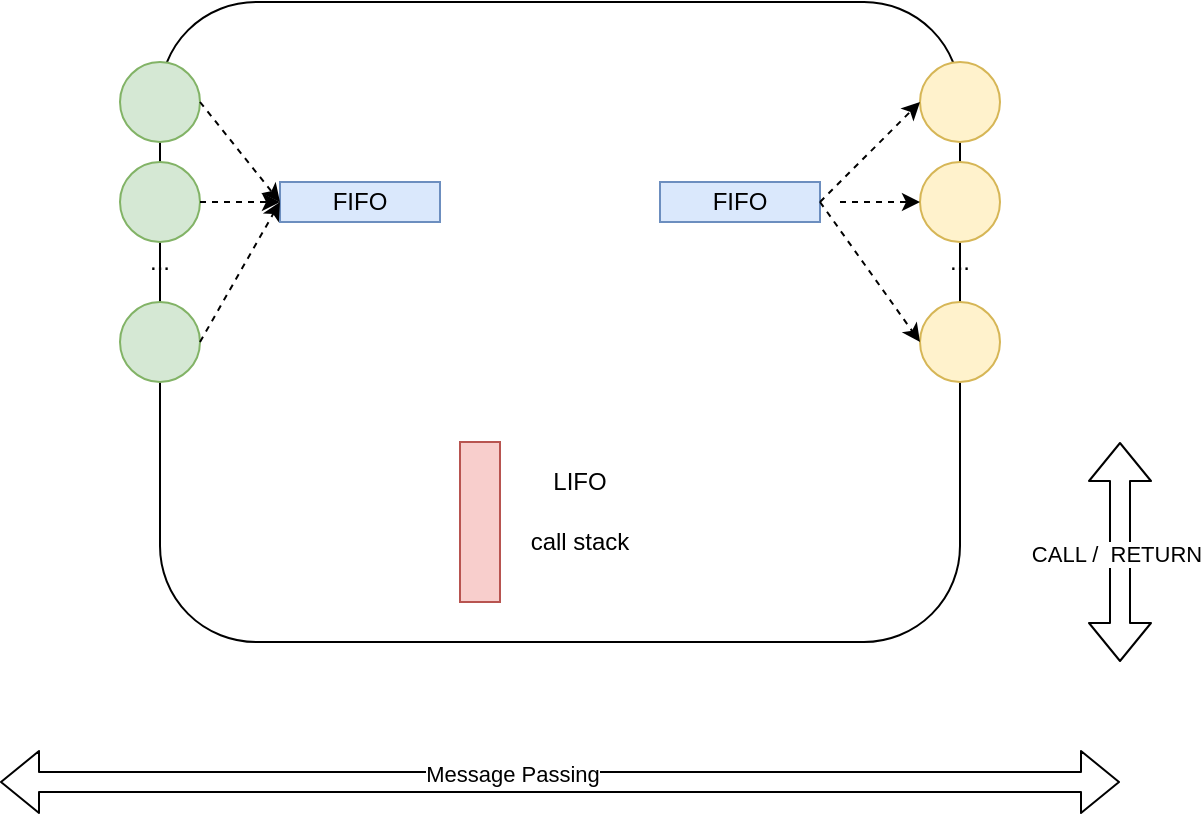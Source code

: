 <mxfile version="14.6.13" type="device"><diagram id="MsKlPAvt3uQtAIYQ-dRW" name="Page-1"><mxGraphModel dx="1106" dy="776" grid="1" gridSize="10" guides="1" tooltips="1" connect="1" arrows="1" fold="1" page="1" pageScale="1" pageWidth="1100" pageHeight="850" math="0" shadow="0"><root><mxCell id="0"/><mxCell id="1" parent="0"/><mxCell id="uCX8rkPAug5YEU9NDvtN-1" value="" style="rounded=1;whiteSpace=wrap;html=1;" vertex="1" parent="1"><mxGeometry x="200" y="110" width="400" height="320" as="geometry"/></mxCell><mxCell id="uCX8rkPAug5YEU9NDvtN-2" value="" style="ellipse;whiteSpace=wrap;html=1;aspect=fixed;fillColor=#d5e8d4;strokeColor=#82b366;" vertex="1" parent="1"><mxGeometry x="180" y="140" width="40" height="40" as="geometry"/></mxCell><mxCell id="uCX8rkPAug5YEU9NDvtN-4" value="FIFO" style="rounded=0;whiteSpace=wrap;html=1;fillColor=#dae8fc;strokeColor=#6c8ebf;" vertex="1" parent="1"><mxGeometry x="260" y="200" width="80" height="20" as="geometry"/></mxCell><mxCell id="uCX8rkPAug5YEU9NDvtN-5" value="" style="ellipse;whiteSpace=wrap;html=1;aspect=fixed;fillColor=#d5e8d4;strokeColor=#82b366;" vertex="1" parent="1"><mxGeometry x="180" y="190" width="40" height="40" as="geometry"/></mxCell><mxCell id="uCX8rkPAug5YEU9NDvtN-6" value="" style="ellipse;whiteSpace=wrap;html=1;aspect=fixed;fillColor=#d5e8d4;strokeColor=#82b366;" vertex="1" parent="1"><mxGeometry x="180" y="260" width="40" height="40" as="geometry"/></mxCell><mxCell id="uCX8rkPAug5YEU9NDvtN-7" value="..." style="rounded=0;whiteSpace=wrap;html=1;fillColor=none;strokeColor=none;" vertex="1" parent="1"><mxGeometry x="180" y="230" width="40" height="20" as="geometry"/></mxCell><mxCell id="uCX8rkPAug5YEU9NDvtN-12" value="" style="ellipse;whiteSpace=wrap;html=1;aspect=fixed;fillColor=#fff2cc;strokeColor=#d6b656;" vertex="1" parent="1"><mxGeometry x="580" y="140" width="40" height="40" as="geometry"/></mxCell><mxCell id="uCX8rkPAug5YEU9NDvtN-13" value="" style="ellipse;whiteSpace=wrap;html=1;aspect=fixed;fillColor=#fff2cc;strokeColor=#d6b656;" vertex="1" parent="1"><mxGeometry x="580" y="190" width="40" height="40" as="geometry"/></mxCell><mxCell id="uCX8rkPAug5YEU9NDvtN-14" value="" style="ellipse;whiteSpace=wrap;html=1;aspect=fixed;fillColor=#fff2cc;strokeColor=#d6b656;" vertex="1" parent="1"><mxGeometry x="580" y="260" width="40" height="40" as="geometry"/></mxCell><mxCell id="uCX8rkPAug5YEU9NDvtN-15" value="..." style="rounded=0;whiteSpace=wrap;html=1;fillColor=none;strokeColor=none;" vertex="1" parent="1"><mxGeometry x="580" y="230" width="40" height="20" as="geometry"/></mxCell><mxCell id="uCX8rkPAug5YEU9NDvtN-16" value="FIFO" style="rounded=0;whiteSpace=wrap;html=1;fillColor=#dae8fc;strokeColor=#6c8ebf;" vertex="1" parent="1"><mxGeometry x="450" y="200" width="80" height="20" as="geometry"/></mxCell><mxCell id="uCX8rkPAug5YEU9NDvtN-17" value="" style="rounded=0;whiteSpace=wrap;html=1;fillColor=#f8cecc;strokeColor=#b85450;" vertex="1" parent="1"><mxGeometry x="350" y="330" width="20" height="80" as="geometry"/></mxCell><mxCell id="uCX8rkPAug5YEU9NDvtN-18" value="LIFO" style="rounded=0;whiteSpace=wrap;html=1;fillColor=none;strokeColor=none;" vertex="1" parent="1"><mxGeometry x="370" y="340" width="80" height="20" as="geometry"/></mxCell><mxCell id="uCX8rkPAug5YEU9NDvtN-19" value="call stack" style="rounded=0;whiteSpace=wrap;html=1;fillColor=none;strokeColor=none;" vertex="1" parent="1"><mxGeometry x="370" y="370" width="80" height="20" as="geometry"/></mxCell><mxCell id="uCX8rkPAug5YEU9NDvtN-20" value="" style="shape=flexArrow;endArrow=classic;startArrow=classic;html=1;" edge="1" parent="1"><mxGeometry width="100" height="100" relative="1" as="geometry"><mxPoint x="680" y="440" as="sourcePoint"/><mxPoint x="680" y="330" as="targetPoint"/></mxGeometry></mxCell><mxCell id="uCX8rkPAug5YEU9NDvtN-21" value="CALL /&amp;nbsp; RETURN" style="edgeLabel;html=1;align=center;verticalAlign=middle;resizable=0;points=[];" vertex="1" connectable="0" parent="uCX8rkPAug5YEU9NDvtN-20"><mxGeometry x="-0.018" y="2" relative="1" as="geometry"><mxPoint as="offset"/></mxGeometry></mxCell><mxCell id="uCX8rkPAug5YEU9NDvtN-22" value="" style="shape=flexArrow;endArrow=classic;startArrow=classic;html=1;" edge="1" parent="1"><mxGeometry width="100" height="100" relative="1" as="geometry"><mxPoint x="120" y="500" as="sourcePoint"/><mxPoint x="680" y="500" as="targetPoint"/></mxGeometry></mxCell><mxCell id="uCX8rkPAug5YEU9NDvtN-23" value="Message Passing" style="edgeLabel;html=1;align=center;verticalAlign=middle;resizable=0;points=[];" vertex="1" connectable="0" parent="uCX8rkPAug5YEU9NDvtN-22"><mxGeometry x="-0.086" y="4" relative="1" as="geometry"><mxPoint as="offset"/></mxGeometry></mxCell><mxCell id="uCX8rkPAug5YEU9NDvtN-25" value="" style="endArrow=classic;html=1;exitX=1;exitY=0.5;exitDx=0;exitDy=0;entryX=0;entryY=0.5;entryDx=0;entryDy=0;dashed=1;" edge="1" parent="1" source="uCX8rkPAug5YEU9NDvtN-2" target="uCX8rkPAug5YEU9NDvtN-4"><mxGeometry width="50" height="50" relative="1" as="geometry"><mxPoint x="530" y="500" as="sourcePoint"/><mxPoint x="580" y="450" as="targetPoint"/></mxGeometry></mxCell><mxCell id="uCX8rkPAug5YEU9NDvtN-26" value="" style="endArrow=classic;html=1;exitX=1;exitY=0.5;exitDx=0;exitDy=0;entryX=0;entryY=0.5;entryDx=0;entryDy=0;dashed=1;" edge="1" parent="1" source="uCX8rkPAug5YEU9NDvtN-6" target="uCX8rkPAug5YEU9NDvtN-4"><mxGeometry width="50" height="50" relative="1" as="geometry"><mxPoint x="230" y="170" as="sourcePoint"/><mxPoint x="270" y="220" as="targetPoint"/></mxGeometry></mxCell><mxCell id="uCX8rkPAug5YEU9NDvtN-27" value="" style="endArrow=classic;html=1;exitX=1;exitY=0.5;exitDx=0;exitDy=0;entryX=0;entryY=0.5;entryDx=0;entryDy=0;dashed=1;" edge="1" parent="1" source="uCX8rkPAug5YEU9NDvtN-5" target="uCX8rkPAug5YEU9NDvtN-4"><mxGeometry width="50" height="50" relative="1" as="geometry"><mxPoint x="240" y="180" as="sourcePoint"/><mxPoint x="280" y="230" as="targetPoint"/></mxGeometry></mxCell><mxCell id="uCX8rkPAug5YEU9NDvtN-28" value="" style="endArrow=classic;html=1;exitX=1;exitY=0.5;exitDx=0;exitDy=0;entryX=0;entryY=0.5;entryDx=0;entryDy=0;dashed=1;" edge="1" parent="1" source="uCX8rkPAug5YEU9NDvtN-16" target="uCX8rkPAug5YEU9NDvtN-12"><mxGeometry width="50" height="50" relative="1" as="geometry"><mxPoint x="230" y="290" as="sourcePoint"/><mxPoint x="270" y="220" as="targetPoint"/></mxGeometry></mxCell><mxCell id="uCX8rkPAug5YEU9NDvtN-29" value="" style="endArrow=classic;html=1;entryX=0;entryY=0.5;entryDx=0;entryDy=0;dashed=1;" edge="1" parent="1" target="uCX8rkPAug5YEU9NDvtN-13"><mxGeometry width="50" height="50" relative="1" as="geometry"><mxPoint x="540" y="210" as="sourcePoint"/><mxPoint x="590" y="170" as="targetPoint"/></mxGeometry></mxCell><mxCell id="uCX8rkPAug5YEU9NDvtN-30" value="" style="endArrow=classic;html=1;entryX=0;entryY=0.5;entryDx=0;entryDy=0;dashed=1;exitX=1;exitY=0.5;exitDx=0;exitDy=0;" edge="1" parent="1" source="uCX8rkPAug5YEU9NDvtN-16" target="uCX8rkPAug5YEU9NDvtN-14"><mxGeometry width="50" height="50" relative="1" as="geometry"><mxPoint x="550" y="220" as="sourcePoint"/><mxPoint x="590" y="220" as="targetPoint"/></mxGeometry></mxCell></root></mxGraphModel></diagram></mxfile>